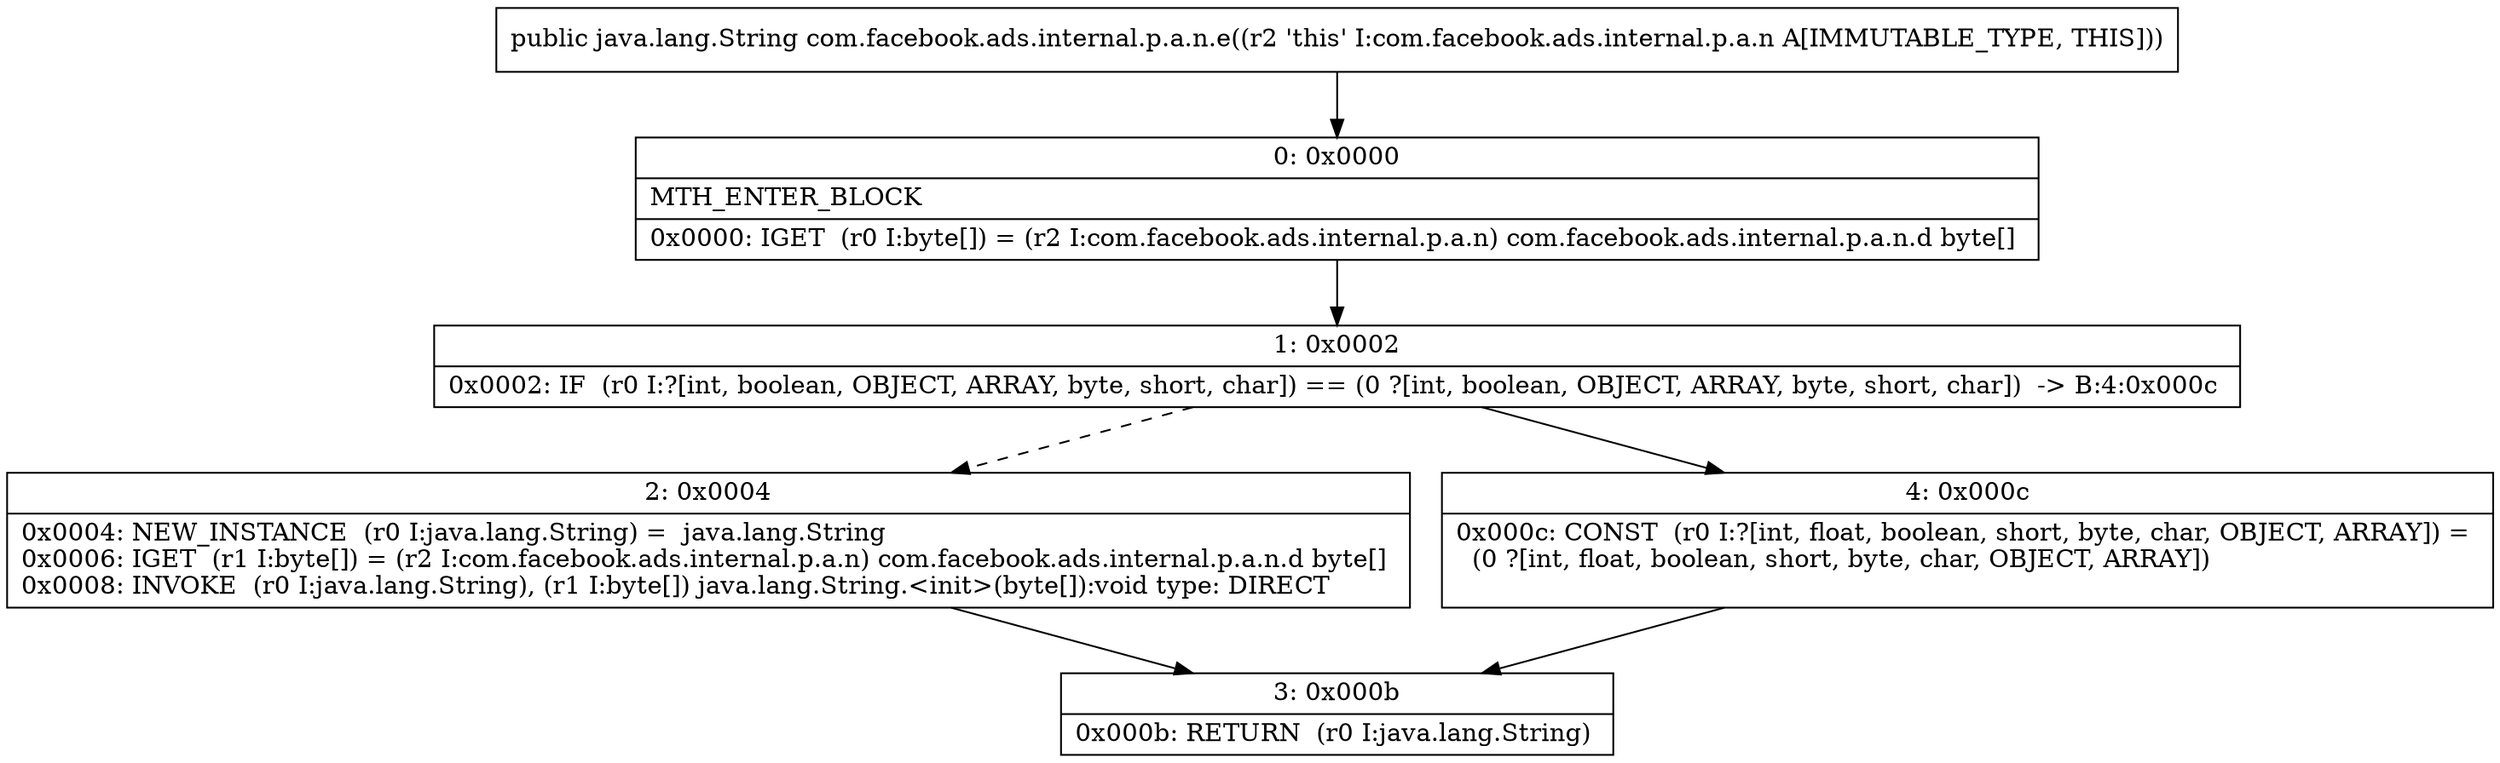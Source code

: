 digraph "CFG forcom.facebook.ads.internal.p.a.n.e()Ljava\/lang\/String;" {
Node_0 [shape=record,label="{0\:\ 0x0000|MTH_ENTER_BLOCK\l|0x0000: IGET  (r0 I:byte[]) = (r2 I:com.facebook.ads.internal.p.a.n) com.facebook.ads.internal.p.a.n.d byte[] \l}"];
Node_1 [shape=record,label="{1\:\ 0x0002|0x0002: IF  (r0 I:?[int, boolean, OBJECT, ARRAY, byte, short, char]) == (0 ?[int, boolean, OBJECT, ARRAY, byte, short, char])  \-\> B:4:0x000c \l}"];
Node_2 [shape=record,label="{2\:\ 0x0004|0x0004: NEW_INSTANCE  (r0 I:java.lang.String) =  java.lang.String \l0x0006: IGET  (r1 I:byte[]) = (r2 I:com.facebook.ads.internal.p.a.n) com.facebook.ads.internal.p.a.n.d byte[] \l0x0008: INVOKE  (r0 I:java.lang.String), (r1 I:byte[]) java.lang.String.\<init\>(byte[]):void type: DIRECT \l}"];
Node_3 [shape=record,label="{3\:\ 0x000b|0x000b: RETURN  (r0 I:java.lang.String) \l}"];
Node_4 [shape=record,label="{4\:\ 0x000c|0x000c: CONST  (r0 I:?[int, float, boolean, short, byte, char, OBJECT, ARRAY]) = \l  (0 ?[int, float, boolean, short, byte, char, OBJECT, ARRAY])\l \l}"];
MethodNode[shape=record,label="{public java.lang.String com.facebook.ads.internal.p.a.n.e((r2 'this' I:com.facebook.ads.internal.p.a.n A[IMMUTABLE_TYPE, THIS])) }"];
MethodNode -> Node_0;
Node_0 -> Node_1;
Node_1 -> Node_2[style=dashed];
Node_1 -> Node_4;
Node_2 -> Node_3;
Node_4 -> Node_3;
}

